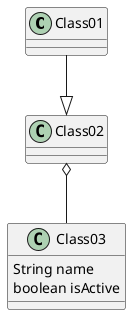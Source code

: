 @startuml test
class Class01
class Class02

class Class03 {
  String name
  boolean isActive
}

Class01 --|> Class02
Class02 o-- Class03
@enduml